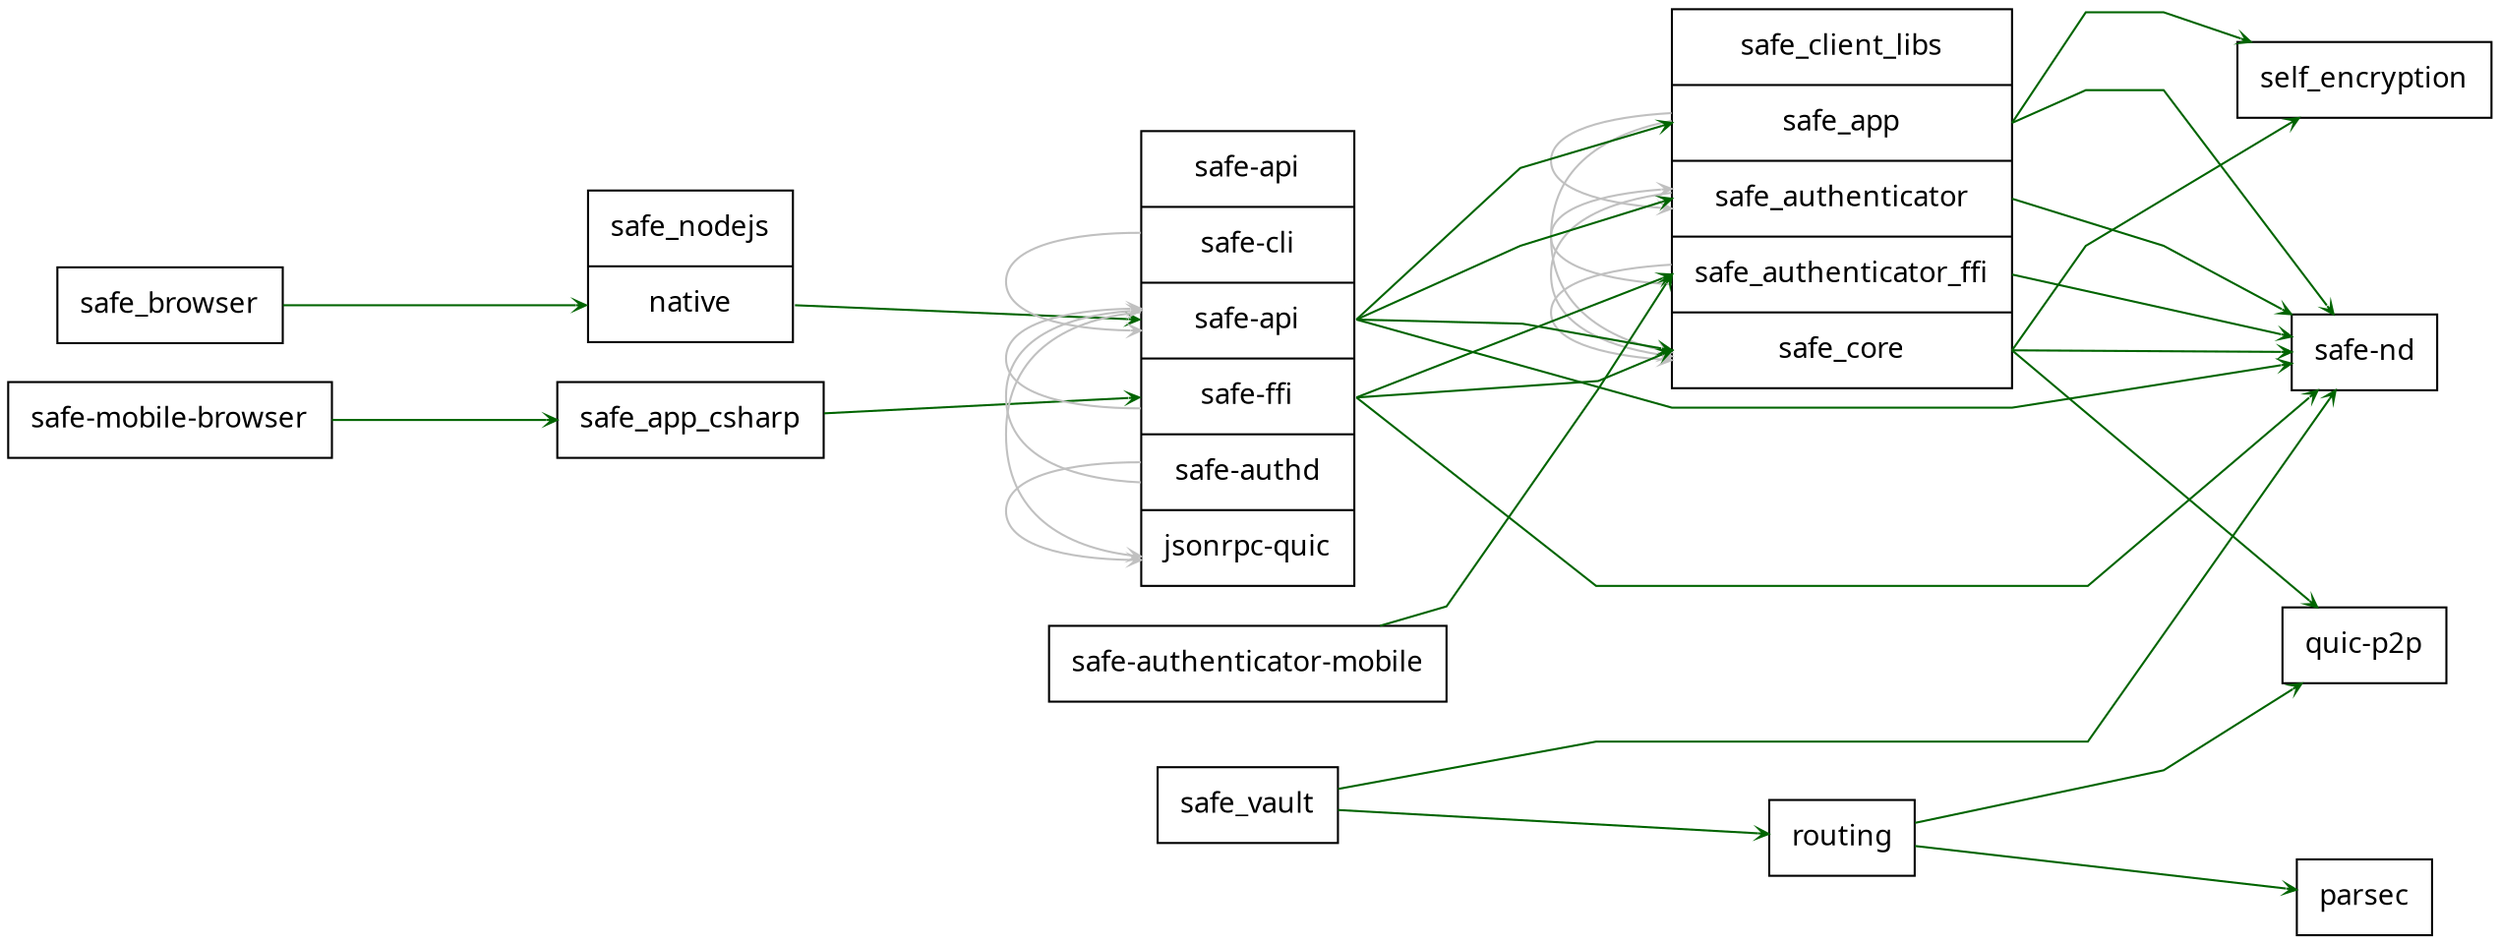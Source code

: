 digraph g {
  stylesheet = "./db.css"
  graph[
    rankdir = "LR"
    splines = "polyline"
  ];
  node[
    fontsize = "14"
    margin = 0.15
    fontname = "verdana"
    shape = "record"
  ];
  edge[
    minlen=3
    color="DarkGreen"
    arrowhead="vee"
    arrowsize=0.5
  ];

"safe-mobile-browser" [
  label = "<K_safe-mobile-browser> \N"
]

"parsec" [
  label = "<K_parsec> \N"
]

"routing" [
  label = "<K_routing> \N"
]

"safe_nodejs" [
  label = "<K_safe_nodejs> \N|<K_native> native"
]

"safe-nd" [
  label = "<K_safe-nd> \N"
]

"safe_vault" [
  label = "<K_safe_vault> \N"
]

"safe_browser" [
  label = "<K_safe_browser> \N"
]

"quic-p2p" [
  label = "<K_quic-p2p> \N"
]

"safe_app_csharp" [
  label = "<K_safe_app_csharp> \N"
]

"safe_client_libs" [
  label = "<K_safe_client_libs> \N|<K_safe_app> safe_app|<K_safe_authenticator> safe_authenticator|<K_safe_authenticator_ffi> safe_authenticator_ffi|<K_safe_core> safe_core"
]

"self_encryption" [
  label = "<K_self_encryption> \N"
]

"safe-authenticator-mobile" [
  label = "<K_safe-authenticator-mobile> \N"
]

"safe-api" [
  label = "\N|<K_safe-cli> safe-cli|<K_safe-api> safe-api|<K_safe-ffi> safe-ffi|<K_safe-authd> safe-authd|<K_jsonrpc-quic> jsonrpc-quic"
]

"safe-mobile-browser" -> "safe_app_csharp"
"safe_client_libs":"K_safe_app" -> "safe-nd"
"safe_client_libs":"K_safe_app" -> "safe_client_libs":"K_safe_authenticator"	[color="grey"]
"safe_client_libs":"K_safe_app" -> "safe_client_libs":"K_safe_core"	[color="grey"]
"safe_client_libs":"K_safe_app" -> "self_encryption"
"safe_client_libs":"K_safe_core" -> "quic-p2p"
"safe_client_libs":"K_safe_core" -> "safe-nd"
"safe_client_libs":"K_safe_core" -> "self_encryption"
"routing" -> "parsec"
"routing" -> "quic-p2p"
"safe-api":"K_safe-authd" -> "safe-api":"K_jsonrpc-quic"	[color="grey"]
"safe-api":"K_safe-authd" -> "safe-api":"K_safe-api"	[color="grey"]
"safe_browser" -> "safe_nodejs":"K_native"
"safe_vault" -> "routing"
"safe_vault" -> "safe-nd"
"safe_app_csharp" -> "safe-api":"K_safe-ffi"
"safe-api":"K_safe-ffi" -> "safe-api":"K_safe-api"	[color="grey"]
"safe-api":"K_safe-ffi" -> "safe-nd"
"safe-api":"K_safe-ffi" -> "safe_client_libs":"K_safe_authenticator_ffi"
"safe-api":"K_safe-ffi" -> "safe_client_libs":"K_safe_core"
"safe_nodejs":"K_native" -> "safe-api":"K_safe-api"
"safe_client_libs":"K_safe_authenticator" -> "safe-nd"
"safe_client_libs":"K_safe_authenticator" -> "safe_client_libs":"K_safe_core"	[color="grey"]
"safe_client_libs":"K_safe_authenticator_ffi" -> "safe-nd"
"safe_client_libs":"K_safe_authenticator_ffi" -> "safe_client_libs":"K_safe_authenticator"	[color="grey"]
"safe_client_libs":"K_safe_authenticator_ffi" -> "safe_client_libs":"K_safe_core"	[color="grey"]
"safe-api":"K_safe-cli" -> "safe-api":"K_safe-api"	[color="grey"]
"safe-api":"K_safe-api" -> "safe-api":"K_jsonrpc-quic"	[color="grey"]
"safe-api":"K_safe-api" -> "safe-nd"
"safe-api":"K_safe-api" -> "safe_client_libs":"K_safe_app"
"safe-api":"K_safe-api" -> "safe_client_libs":"K_safe_authenticator"
"safe-api":"K_safe-api" -> "safe_client_libs":"K_safe_core"
"safe-authenticator-mobile" -> "safe_client_libs":"K_safe_authenticator_ffi"
}
